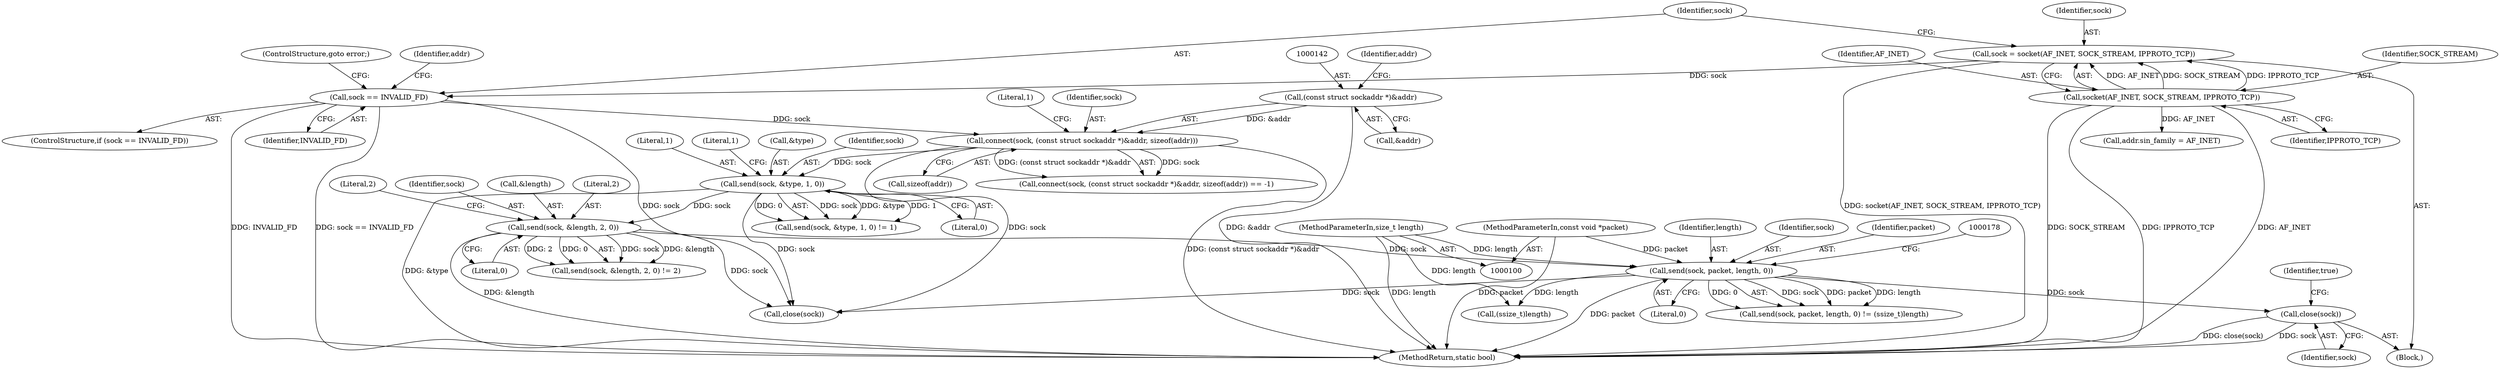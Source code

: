 digraph "1_Android_472271b153c5dc53c28beac55480a8d8434b2d5c_69@API" {
"1000181" [label="(Call,close(sock))"];
"1000172" [label="(Call,send(sock, packet, length, 0))"];
"1000162" [label="(Call,send(sock, &length, 2, 0))"];
"1000152" [label="(Call,send(sock, &type, 1, 0))"];
"1000139" [label="(Call,connect(sock, (const struct sockaddr *)&addr, sizeof(addr)))"];
"1000113" [label="(Call,sock == INVALID_FD)"];
"1000106" [label="(Call,sock = socket(AF_INET, SOCK_STREAM, IPPROTO_TCP))"];
"1000108" [label="(Call,socket(AF_INET, SOCK_STREAM, IPPROTO_TCP))"];
"1000141" [label="(Call,(const struct sockaddr *)&addr)"];
"1000102" [label="(MethodParameterIn,const void *packet)"];
"1000103" [label="(MethodParameterIn,size_t length)"];
"1000175" [label="(Identifier,length)"];
"1000157" [label="(Literal,0)"];
"1000154" [label="(Call,&type)"];
"1000141" [label="(Call,(const struct sockaddr *)&addr)"];
"1000162" [label="(Call,send(sock, &length, 2, 0))"];
"1000138" [label="(Call,connect(sock, (const struct sockaddr *)&addr, sizeof(addr)) == -1)"];
"1000140" [label="(Identifier,sock)"];
"1000153" [label="(Identifier,sock)"];
"1000110" [label="(Identifier,SOCK_STREAM)"];
"1000103" [label="(MethodParameterIn,size_t length)"];
"1000168" [label="(Literal,2)"];
"1000156" [label="(Literal,1)"];
"1000115" [label="(Identifier,INVALID_FD)"];
"1000163" [label="(Identifier,sock)"];
"1000108" [label="(Call,socket(AF_INET, SOCK_STREAM, IPPROTO_TCP))"];
"1000173" [label="(Identifier,sock)"];
"1000186" [label="(Call,close(sock))"];
"1000118" [label="(Call,addr.sin_family = AF_INET)"];
"1000161" [label="(Call,send(sock, &length, 2, 0) != 2)"];
"1000176" [label="(Literal,0)"];
"1000177" [label="(Call,(ssize_t)length)"];
"1000151" [label="(Call,send(sock, &type, 1, 0) != 1)"];
"1000113" [label="(Call,sock == INVALID_FD)"];
"1000164" [label="(Call,&length)"];
"1000111" [label="(Identifier,IPPROTO_TCP)"];
"1000174" [label="(Identifier,packet)"];
"1000106" [label="(Call,sock = socket(AF_INET, SOCK_STREAM, IPPROTO_TCP))"];
"1000112" [label="(ControlStructure,if (sock == INVALID_FD))"];
"1000107" [label="(Identifier,sock)"];
"1000145" [label="(Call,sizeof(addr))"];
"1000184" [label="(Identifier,true)"];
"1000104" [label="(Block,)"];
"1000152" [label="(Call,send(sock, &type, 1, 0))"];
"1000102" [label="(MethodParameterIn,const void *packet)"];
"1000158" [label="(Literal,1)"];
"1000116" [label="(ControlStructure,goto error;)"];
"1000139" [label="(Call,connect(sock, (const struct sockaddr *)&addr, sizeof(addr)))"];
"1000120" [label="(Identifier,addr)"];
"1000167" [label="(Literal,0)"];
"1000148" [label="(Literal,1)"];
"1000114" [label="(Identifier,sock)"];
"1000171" [label="(Call,send(sock, packet, length, 0) != (ssize_t)length)"];
"1000146" [label="(Identifier,addr)"];
"1000166" [label="(Literal,2)"];
"1000143" [label="(Call,&addr)"];
"1000181" [label="(Call,close(sock))"];
"1000182" [label="(Identifier,sock)"];
"1000109" [label="(Identifier,AF_INET)"];
"1000190" [label="(MethodReturn,static bool)"];
"1000172" [label="(Call,send(sock, packet, length, 0))"];
"1000181" -> "1000104"  [label="AST: "];
"1000181" -> "1000182"  [label="CFG: "];
"1000182" -> "1000181"  [label="AST: "];
"1000184" -> "1000181"  [label="CFG: "];
"1000181" -> "1000190"  [label="DDG: sock"];
"1000181" -> "1000190"  [label="DDG: close(sock)"];
"1000172" -> "1000181"  [label="DDG: sock"];
"1000172" -> "1000171"  [label="AST: "];
"1000172" -> "1000176"  [label="CFG: "];
"1000173" -> "1000172"  [label="AST: "];
"1000174" -> "1000172"  [label="AST: "];
"1000175" -> "1000172"  [label="AST: "];
"1000176" -> "1000172"  [label="AST: "];
"1000178" -> "1000172"  [label="CFG: "];
"1000172" -> "1000190"  [label="DDG: packet"];
"1000172" -> "1000171"  [label="DDG: sock"];
"1000172" -> "1000171"  [label="DDG: packet"];
"1000172" -> "1000171"  [label="DDG: length"];
"1000172" -> "1000171"  [label="DDG: 0"];
"1000162" -> "1000172"  [label="DDG: sock"];
"1000102" -> "1000172"  [label="DDG: packet"];
"1000103" -> "1000172"  [label="DDG: length"];
"1000172" -> "1000177"  [label="DDG: length"];
"1000172" -> "1000186"  [label="DDG: sock"];
"1000162" -> "1000161"  [label="AST: "];
"1000162" -> "1000167"  [label="CFG: "];
"1000163" -> "1000162"  [label="AST: "];
"1000164" -> "1000162"  [label="AST: "];
"1000166" -> "1000162"  [label="AST: "];
"1000167" -> "1000162"  [label="AST: "];
"1000168" -> "1000162"  [label="CFG: "];
"1000162" -> "1000190"  [label="DDG: &length"];
"1000162" -> "1000161"  [label="DDG: sock"];
"1000162" -> "1000161"  [label="DDG: &length"];
"1000162" -> "1000161"  [label="DDG: 2"];
"1000162" -> "1000161"  [label="DDG: 0"];
"1000152" -> "1000162"  [label="DDG: sock"];
"1000162" -> "1000186"  [label="DDG: sock"];
"1000152" -> "1000151"  [label="AST: "];
"1000152" -> "1000157"  [label="CFG: "];
"1000153" -> "1000152"  [label="AST: "];
"1000154" -> "1000152"  [label="AST: "];
"1000156" -> "1000152"  [label="AST: "];
"1000157" -> "1000152"  [label="AST: "];
"1000158" -> "1000152"  [label="CFG: "];
"1000152" -> "1000190"  [label="DDG: &type"];
"1000152" -> "1000151"  [label="DDG: sock"];
"1000152" -> "1000151"  [label="DDG: &type"];
"1000152" -> "1000151"  [label="DDG: 1"];
"1000152" -> "1000151"  [label="DDG: 0"];
"1000139" -> "1000152"  [label="DDG: sock"];
"1000152" -> "1000186"  [label="DDG: sock"];
"1000139" -> "1000138"  [label="AST: "];
"1000139" -> "1000145"  [label="CFG: "];
"1000140" -> "1000139"  [label="AST: "];
"1000141" -> "1000139"  [label="AST: "];
"1000145" -> "1000139"  [label="AST: "];
"1000148" -> "1000139"  [label="CFG: "];
"1000139" -> "1000190"  [label="DDG: (const struct sockaddr *)&addr"];
"1000139" -> "1000138"  [label="DDG: sock"];
"1000139" -> "1000138"  [label="DDG: (const struct sockaddr *)&addr"];
"1000113" -> "1000139"  [label="DDG: sock"];
"1000141" -> "1000139"  [label="DDG: &addr"];
"1000139" -> "1000186"  [label="DDG: sock"];
"1000113" -> "1000112"  [label="AST: "];
"1000113" -> "1000115"  [label="CFG: "];
"1000114" -> "1000113"  [label="AST: "];
"1000115" -> "1000113"  [label="AST: "];
"1000116" -> "1000113"  [label="CFG: "];
"1000120" -> "1000113"  [label="CFG: "];
"1000113" -> "1000190"  [label="DDG: INVALID_FD"];
"1000113" -> "1000190"  [label="DDG: sock == INVALID_FD"];
"1000106" -> "1000113"  [label="DDG: sock"];
"1000113" -> "1000186"  [label="DDG: sock"];
"1000106" -> "1000104"  [label="AST: "];
"1000106" -> "1000108"  [label="CFG: "];
"1000107" -> "1000106"  [label="AST: "];
"1000108" -> "1000106"  [label="AST: "];
"1000114" -> "1000106"  [label="CFG: "];
"1000106" -> "1000190"  [label="DDG: socket(AF_INET, SOCK_STREAM, IPPROTO_TCP)"];
"1000108" -> "1000106"  [label="DDG: AF_INET"];
"1000108" -> "1000106"  [label="DDG: SOCK_STREAM"];
"1000108" -> "1000106"  [label="DDG: IPPROTO_TCP"];
"1000108" -> "1000111"  [label="CFG: "];
"1000109" -> "1000108"  [label="AST: "];
"1000110" -> "1000108"  [label="AST: "];
"1000111" -> "1000108"  [label="AST: "];
"1000108" -> "1000190"  [label="DDG: SOCK_STREAM"];
"1000108" -> "1000190"  [label="DDG: IPPROTO_TCP"];
"1000108" -> "1000190"  [label="DDG: AF_INET"];
"1000108" -> "1000118"  [label="DDG: AF_INET"];
"1000141" -> "1000143"  [label="CFG: "];
"1000142" -> "1000141"  [label="AST: "];
"1000143" -> "1000141"  [label="AST: "];
"1000146" -> "1000141"  [label="CFG: "];
"1000141" -> "1000190"  [label="DDG: &addr"];
"1000102" -> "1000100"  [label="AST: "];
"1000102" -> "1000190"  [label="DDG: packet"];
"1000103" -> "1000100"  [label="AST: "];
"1000103" -> "1000190"  [label="DDG: length"];
"1000103" -> "1000177"  [label="DDG: length"];
}
